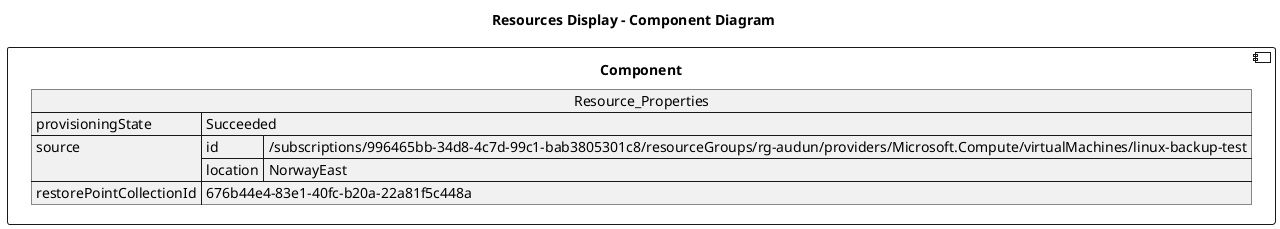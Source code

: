 @startuml

title Resources Display - Component Diagram

component Component {

json  Resource_Properties {
  "provisioningState": "Succeeded",
  "source": {
    "id": "/subscriptions/996465bb-34d8-4c7d-99c1-bab3805301c8/resourceGroups/rg-audun/providers/Microsoft.Compute/virtualMachines/linux-backup-test",
    "location": "NorwayEast"
  },
  "restorePointCollectionId": "676b44e4-83e1-40fc-b20a-22a81f5c448a"
}
}
@enduml
